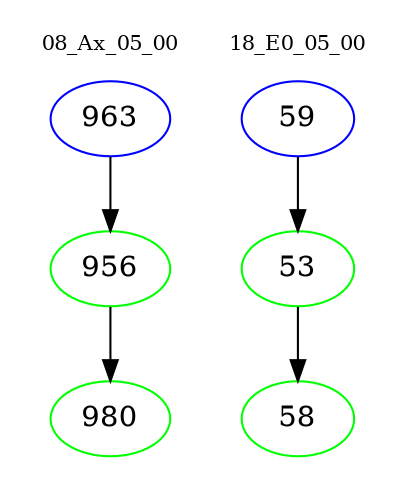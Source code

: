 digraph{
subgraph cluster_0 {
color = white
label = "08_Ax_05_00";
fontsize=10;
T0_963 [label="963", color="blue"]
T0_963 -> T0_956 [color="black"]
T0_956 [label="956", color="green"]
T0_956 -> T0_980 [color="black"]
T0_980 [label="980", color="green"]
}
subgraph cluster_1 {
color = white
label = "18_E0_05_00";
fontsize=10;
T1_59 [label="59", color="blue"]
T1_59 -> T1_53 [color="black"]
T1_53 [label="53", color="green"]
T1_53 -> T1_58 [color="black"]
T1_58 [label="58", color="green"]
}
}
